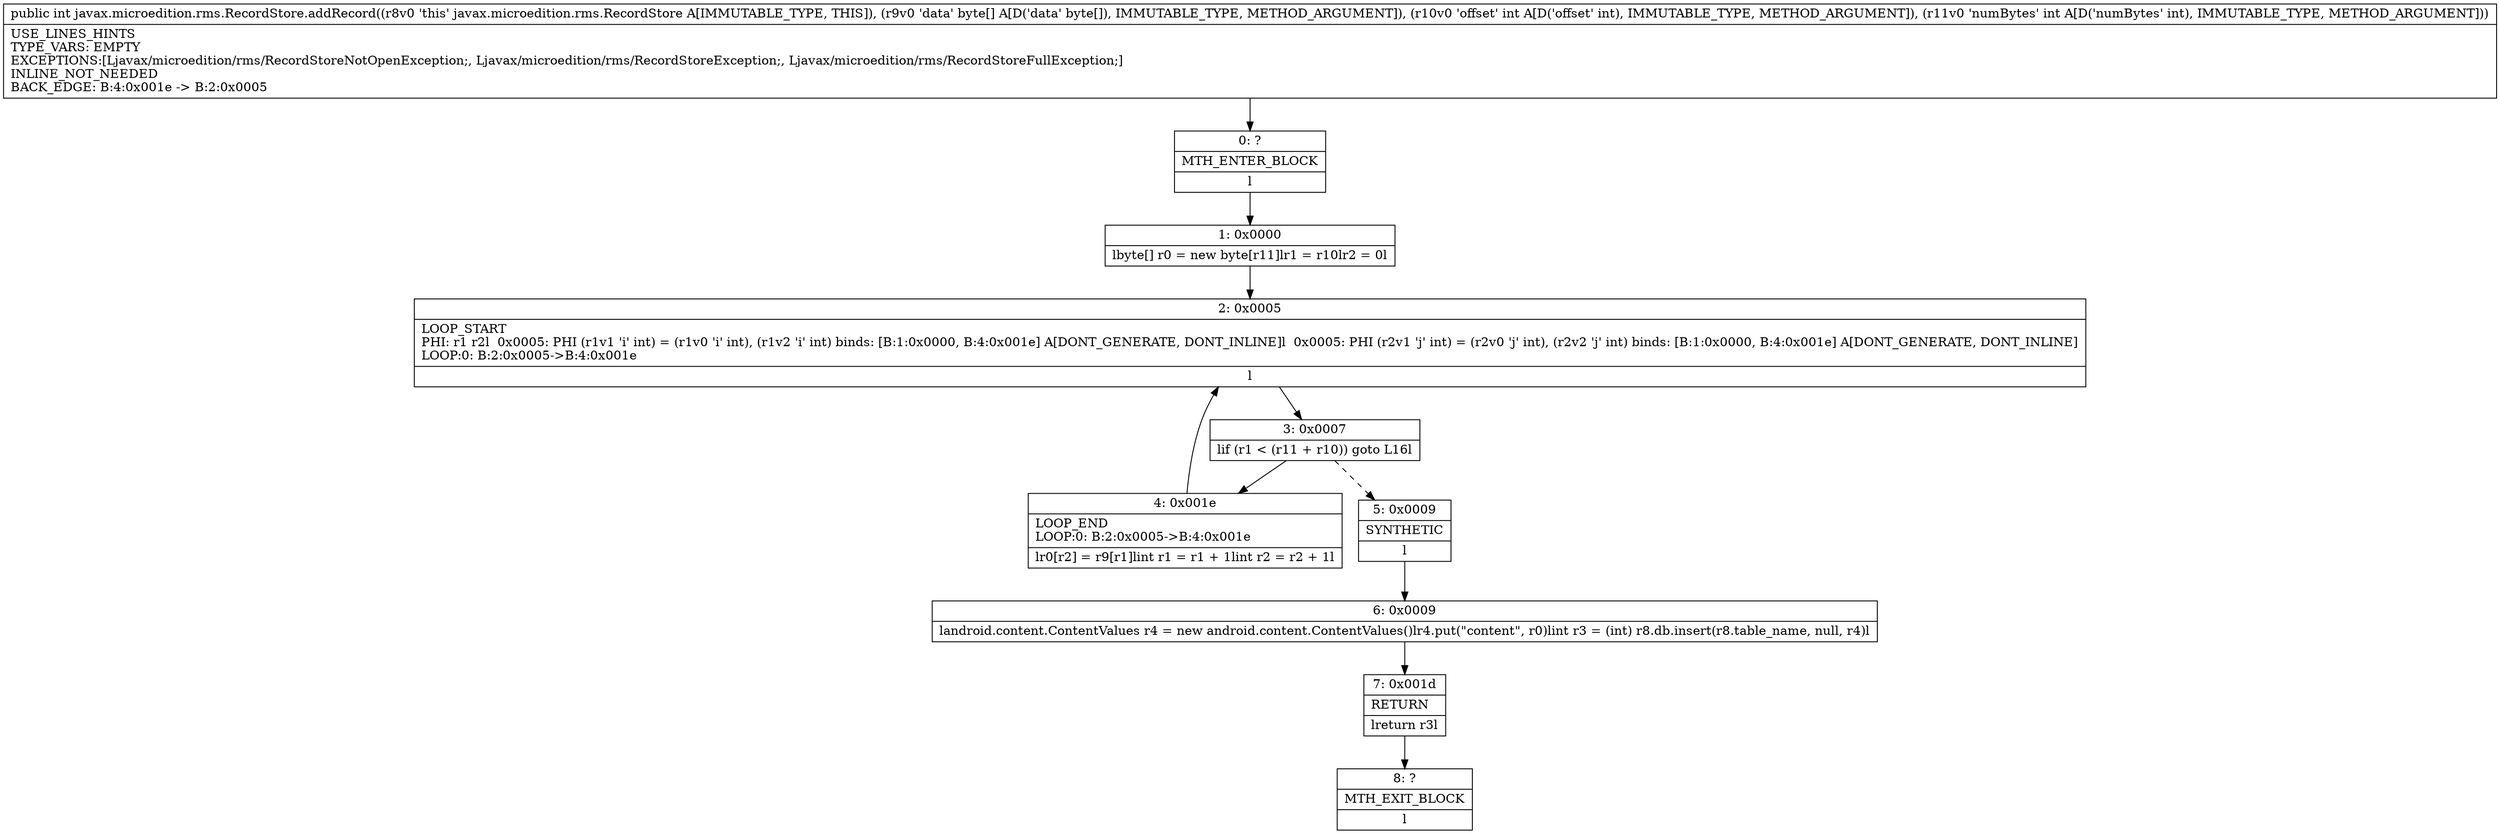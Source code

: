 digraph "CFG forjavax.microedition.rms.RecordStore.addRecord([BII)I" {
Node_0 [shape=record,label="{0\:\ ?|MTH_ENTER_BLOCK\l|l}"];
Node_1 [shape=record,label="{1\:\ 0x0000|lbyte[] r0 = new byte[r11]lr1 = r10lr2 = 0l}"];
Node_2 [shape=record,label="{2\:\ 0x0005|LOOP_START\lPHI: r1 r2l  0x0005: PHI (r1v1 'i' int) = (r1v0 'i' int), (r1v2 'i' int) binds: [B:1:0x0000, B:4:0x001e] A[DONT_GENERATE, DONT_INLINE]l  0x0005: PHI (r2v1 'j' int) = (r2v0 'j' int), (r2v2 'j' int) binds: [B:1:0x0000, B:4:0x001e] A[DONT_GENERATE, DONT_INLINE]\lLOOP:0: B:2:0x0005\-\>B:4:0x001e\l|l}"];
Node_3 [shape=record,label="{3\:\ 0x0007|lif (r1 \< (r11 + r10)) goto L16l}"];
Node_4 [shape=record,label="{4\:\ 0x001e|LOOP_END\lLOOP:0: B:2:0x0005\-\>B:4:0x001e\l|lr0[r2] = r9[r1]lint r1 = r1 + 1lint r2 = r2 + 1l}"];
Node_5 [shape=record,label="{5\:\ 0x0009|SYNTHETIC\l|l}"];
Node_6 [shape=record,label="{6\:\ 0x0009|landroid.content.ContentValues r4 = new android.content.ContentValues()lr4.put(\"content\", r0)lint r3 = (int) r8.db.insert(r8.table_name, null, r4)l}"];
Node_7 [shape=record,label="{7\:\ 0x001d|RETURN\l|lreturn r3l}"];
Node_8 [shape=record,label="{8\:\ ?|MTH_EXIT_BLOCK\l|l}"];
MethodNode[shape=record,label="{public int javax.microedition.rms.RecordStore.addRecord((r8v0 'this' javax.microedition.rms.RecordStore A[IMMUTABLE_TYPE, THIS]), (r9v0 'data' byte[] A[D('data' byte[]), IMMUTABLE_TYPE, METHOD_ARGUMENT]), (r10v0 'offset' int A[D('offset' int), IMMUTABLE_TYPE, METHOD_ARGUMENT]), (r11v0 'numBytes' int A[D('numBytes' int), IMMUTABLE_TYPE, METHOD_ARGUMENT]))  | USE_LINES_HINTS\lTYPE_VARS: EMPTY\lEXCEPTIONS:[Ljavax\/microedition\/rms\/RecordStoreNotOpenException;, Ljavax\/microedition\/rms\/RecordStoreException;, Ljavax\/microedition\/rms\/RecordStoreFullException;]\lINLINE_NOT_NEEDED\lBACK_EDGE: B:4:0x001e \-\> B:2:0x0005\l}"];
MethodNode -> Node_0;
Node_0 -> Node_1;
Node_1 -> Node_2;
Node_2 -> Node_3;
Node_3 -> Node_4;
Node_3 -> Node_5[style=dashed];
Node_4 -> Node_2;
Node_5 -> Node_6;
Node_6 -> Node_7;
Node_7 -> Node_8;
}

